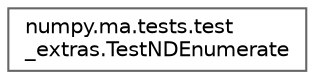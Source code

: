 digraph "Graphical Class Hierarchy"
{
 // LATEX_PDF_SIZE
  bgcolor="transparent";
  edge [fontname=Helvetica,fontsize=10,labelfontname=Helvetica,labelfontsize=10];
  node [fontname=Helvetica,fontsize=10,shape=box,height=0.2,width=0.4];
  rankdir="LR";
  Node0 [id="Node000000",label="numpy.ma.tests.test\l_extras.TestNDEnumerate",height=0.2,width=0.4,color="grey40", fillcolor="white", style="filled",URL="$d1/d9f/classnumpy_1_1ma_1_1tests_1_1test__extras_1_1TestNDEnumerate.html",tooltip=" "];
}
